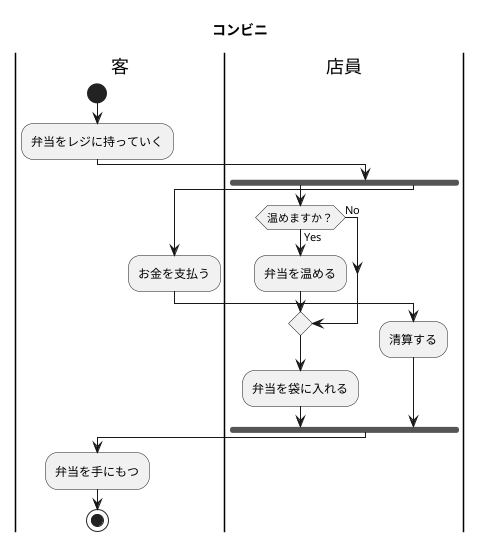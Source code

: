 @startuml コンビニで弁当買う
title コンビニ
|客|
start
:弁当をレジに持っていく;
|店員|
fork
if (温めますか？) then (Yes)
:弁当を温める;
else (No)
endif
:弁当を袋に入れる;
fork again
|客|
:お金を支払う;
|店員|
:清算する;
end fork
|客|
:弁当を手にもつ;
stop

@enduml